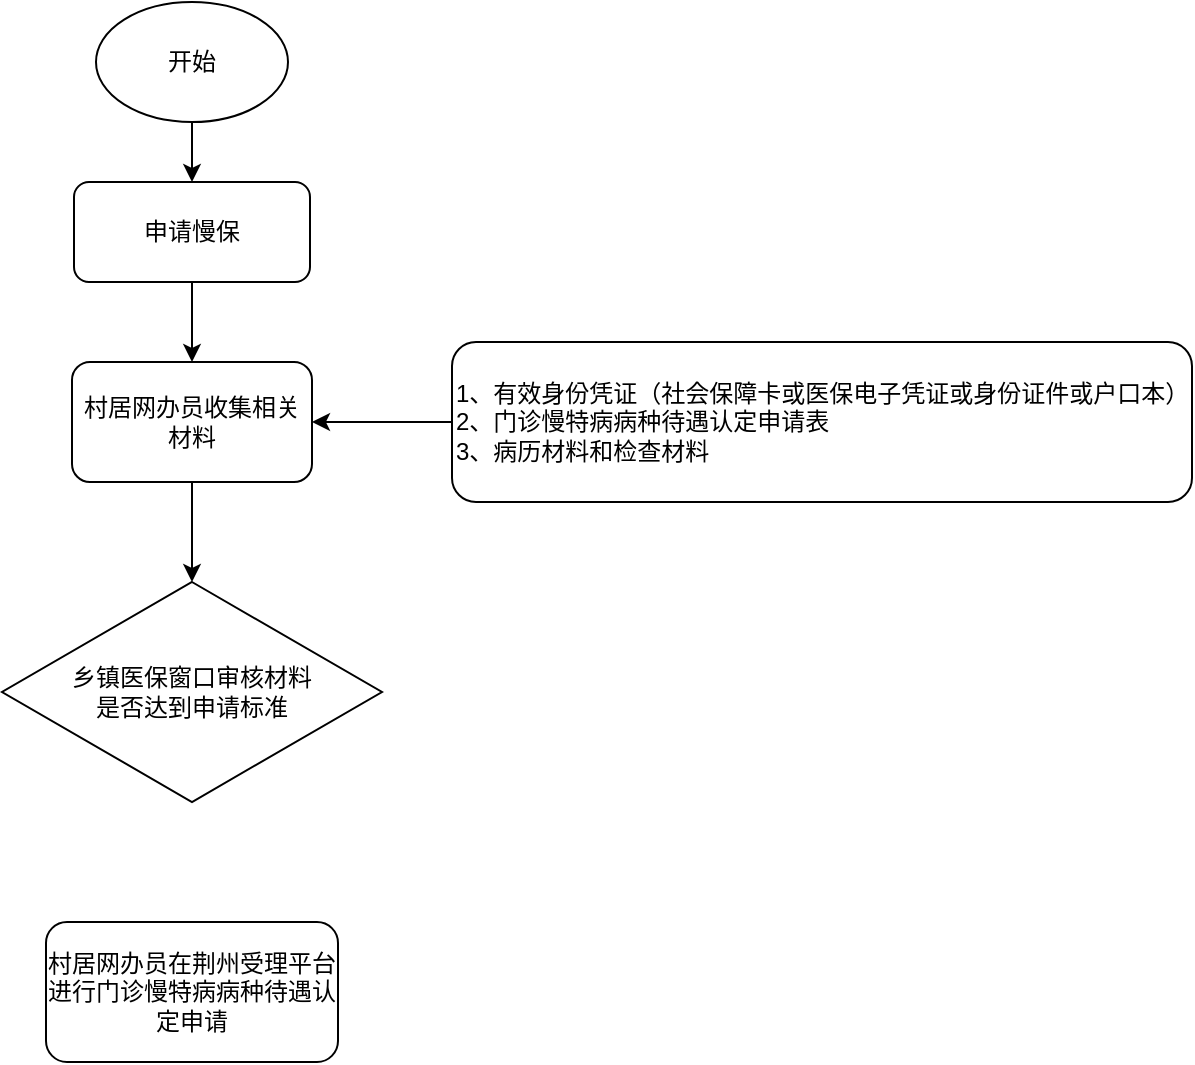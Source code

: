 <mxfile version="21.3.2" type="github">
  <diagram name="第 1 页" id="zYQkf0oS7l_Wd5UYFt0w">
    <mxGraphModel dx="1114" dy="578" grid="1" gridSize="10" guides="1" tooltips="1" connect="1" arrows="1" fold="1" page="1" pageScale="1" pageWidth="827" pageHeight="1169" math="0" shadow="0">
      <root>
        <mxCell id="0" />
        <mxCell id="1" parent="0" />
        <mxCell id="MoBmle4iaVLPQ8r7kCBZ-3" style="edgeStyle=orthogonalEdgeStyle;rounded=0;orthogonalLoop=1;jettySize=auto;html=1;exitX=0.5;exitY=1;exitDx=0;exitDy=0;entryX=0.5;entryY=0;entryDx=0;entryDy=0;" edge="1" parent="1" source="MoBmle4iaVLPQ8r7kCBZ-1" target="MoBmle4iaVLPQ8r7kCBZ-2">
          <mxGeometry relative="1" as="geometry" />
        </mxCell>
        <mxCell id="MoBmle4iaVLPQ8r7kCBZ-1" value="开始" style="ellipse;whiteSpace=wrap;html=1;" vertex="1" parent="1">
          <mxGeometry x="222" y="30" width="96" height="60" as="geometry" />
        </mxCell>
        <mxCell id="MoBmle4iaVLPQ8r7kCBZ-6" style="edgeStyle=orthogonalEdgeStyle;rounded=0;orthogonalLoop=1;jettySize=auto;html=1;exitX=0.5;exitY=1;exitDx=0;exitDy=0;entryX=0.5;entryY=0;entryDx=0;entryDy=0;" edge="1" parent="1" source="MoBmle4iaVLPQ8r7kCBZ-2" target="MoBmle4iaVLPQ8r7kCBZ-4">
          <mxGeometry relative="1" as="geometry" />
        </mxCell>
        <mxCell id="MoBmle4iaVLPQ8r7kCBZ-2" value="申请慢保" style="rounded=1;whiteSpace=wrap;html=1;" vertex="1" parent="1">
          <mxGeometry x="211" y="120" width="118" height="50" as="geometry" />
        </mxCell>
        <mxCell id="MoBmle4iaVLPQ8r7kCBZ-7" style="edgeStyle=orthogonalEdgeStyle;rounded=0;orthogonalLoop=1;jettySize=auto;html=1;exitX=0.5;exitY=1;exitDx=0;exitDy=0;entryX=0.5;entryY=0;entryDx=0;entryDy=0;" edge="1" parent="1" source="MoBmle4iaVLPQ8r7kCBZ-4">
          <mxGeometry relative="1" as="geometry">
            <mxPoint x="270" y="320" as="targetPoint" />
          </mxGeometry>
        </mxCell>
        <mxCell id="MoBmle4iaVLPQ8r7kCBZ-4" value="村居网办员收集相关材料" style="rounded=1;whiteSpace=wrap;html=1;" vertex="1" parent="1">
          <mxGeometry x="210" y="210" width="120" height="60" as="geometry" />
        </mxCell>
        <mxCell id="MoBmle4iaVLPQ8r7kCBZ-9" style="edgeStyle=orthogonalEdgeStyle;rounded=0;orthogonalLoop=1;jettySize=auto;html=1;exitX=0;exitY=0.5;exitDx=0;exitDy=0;entryX=1;entryY=0.5;entryDx=0;entryDy=0;" edge="1" parent="1" source="MoBmle4iaVLPQ8r7kCBZ-8" target="MoBmle4iaVLPQ8r7kCBZ-4">
          <mxGeometry relative="1" as="geometry" />
        </mxCell>
        <mxCell id="MoBmle4iaVLPQ8r7kCBZ-8" value="&lt;div&gt;1、有效身份凭证（社会保障卡或医保电子凭证或身份证件或户口本）&lt;/div&gt;&lt;div&gt;2、门诊慢特病病种待遇认定申请表&lt;/div&gt;&lt;div&gt;3、病历材料和检查材料&lt;/div&gt;" style="rounded=1;whiteSpace=wrap;html=1;align=left;" vertex="1" parent="1">
          <mxGeometry x="400" y="200" width="370" height="80" as="geometry" />
        </mxCell>
        <mxCell id="MoBmle4iaVLPQ8r7kCBZ-10" value="乡镇医保窗口审核材料&lt;br&gt;是否达到申请标准" style="rhombus;whiteSpace=wrap;html=1;" vertex="1" parent="1">
          <mxGeometry x="175" y="320" width="190" height="110" as="geometry" />
        </mxCell>
        <mxCell id="MoBmle4iaVLPQ8r7kCBZ-11" value="村居网办员在荆州受理平台进行门诊慢特病病种待遇认定申请" style="rounded=1;whiteSpace=wrap;html=1;" vertex="1" parent="1">
          <mxGeometry x="197" y="490" width="146" height="70" as="geometry" />
        </mxCell>
      </root>
    </mxGraphModel>
  </diagram>
</mxfile>
